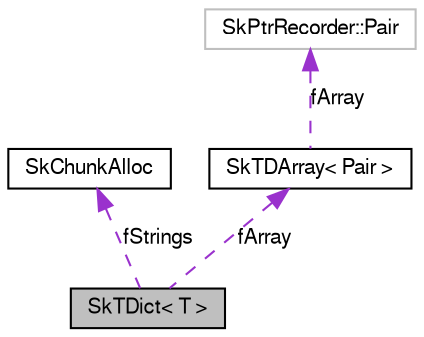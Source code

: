 digraph G
{
  edge [fontname="FreeSans",fontsize="10",labelfontname="FreeSans",labelfontsize="10"];
  node [fontname="FreeSans",fontsize="10",shape=record];
  Node1 [label="SkTDict\< T \>",height=0.2,width=0.4,color="black", fillcolor="grey75", style="filled" fontcolor="black"];
  Node2 -> Node1 [dir=back,color="darkorchid3",fontsize="10",style="dashed",label="fStrings",fontname="FreeSans"];
  Node2 [label="SkChunkAlloc",height=0.2,width=0.4,color="black", fillcolor="white", style="filled",URL="$class_sk_chunk_alloc.html"];
  Node3 -> Node1 [dir=back,color="darkorchid3",fontsize="10",style="dashed",label="fArray",fontname="FreeSans"];
  Node3 [label="SkTDArray\< Pair \>",height=0.2,width=0.4,color="black", fillcolor="white", style="filled",URL="$class_sk_t_d_array.html"];
  Node4 -> Node3 [dir=back,color="darkorchid3",fontsize="10",style="dashed",label="fArray",fontname="FreeSans"];
  Node4 [label="SkPtrRecorder::Pair",height=0.2,width=0.4,color="grey75", fillcolor="white", style="filled"];
}
